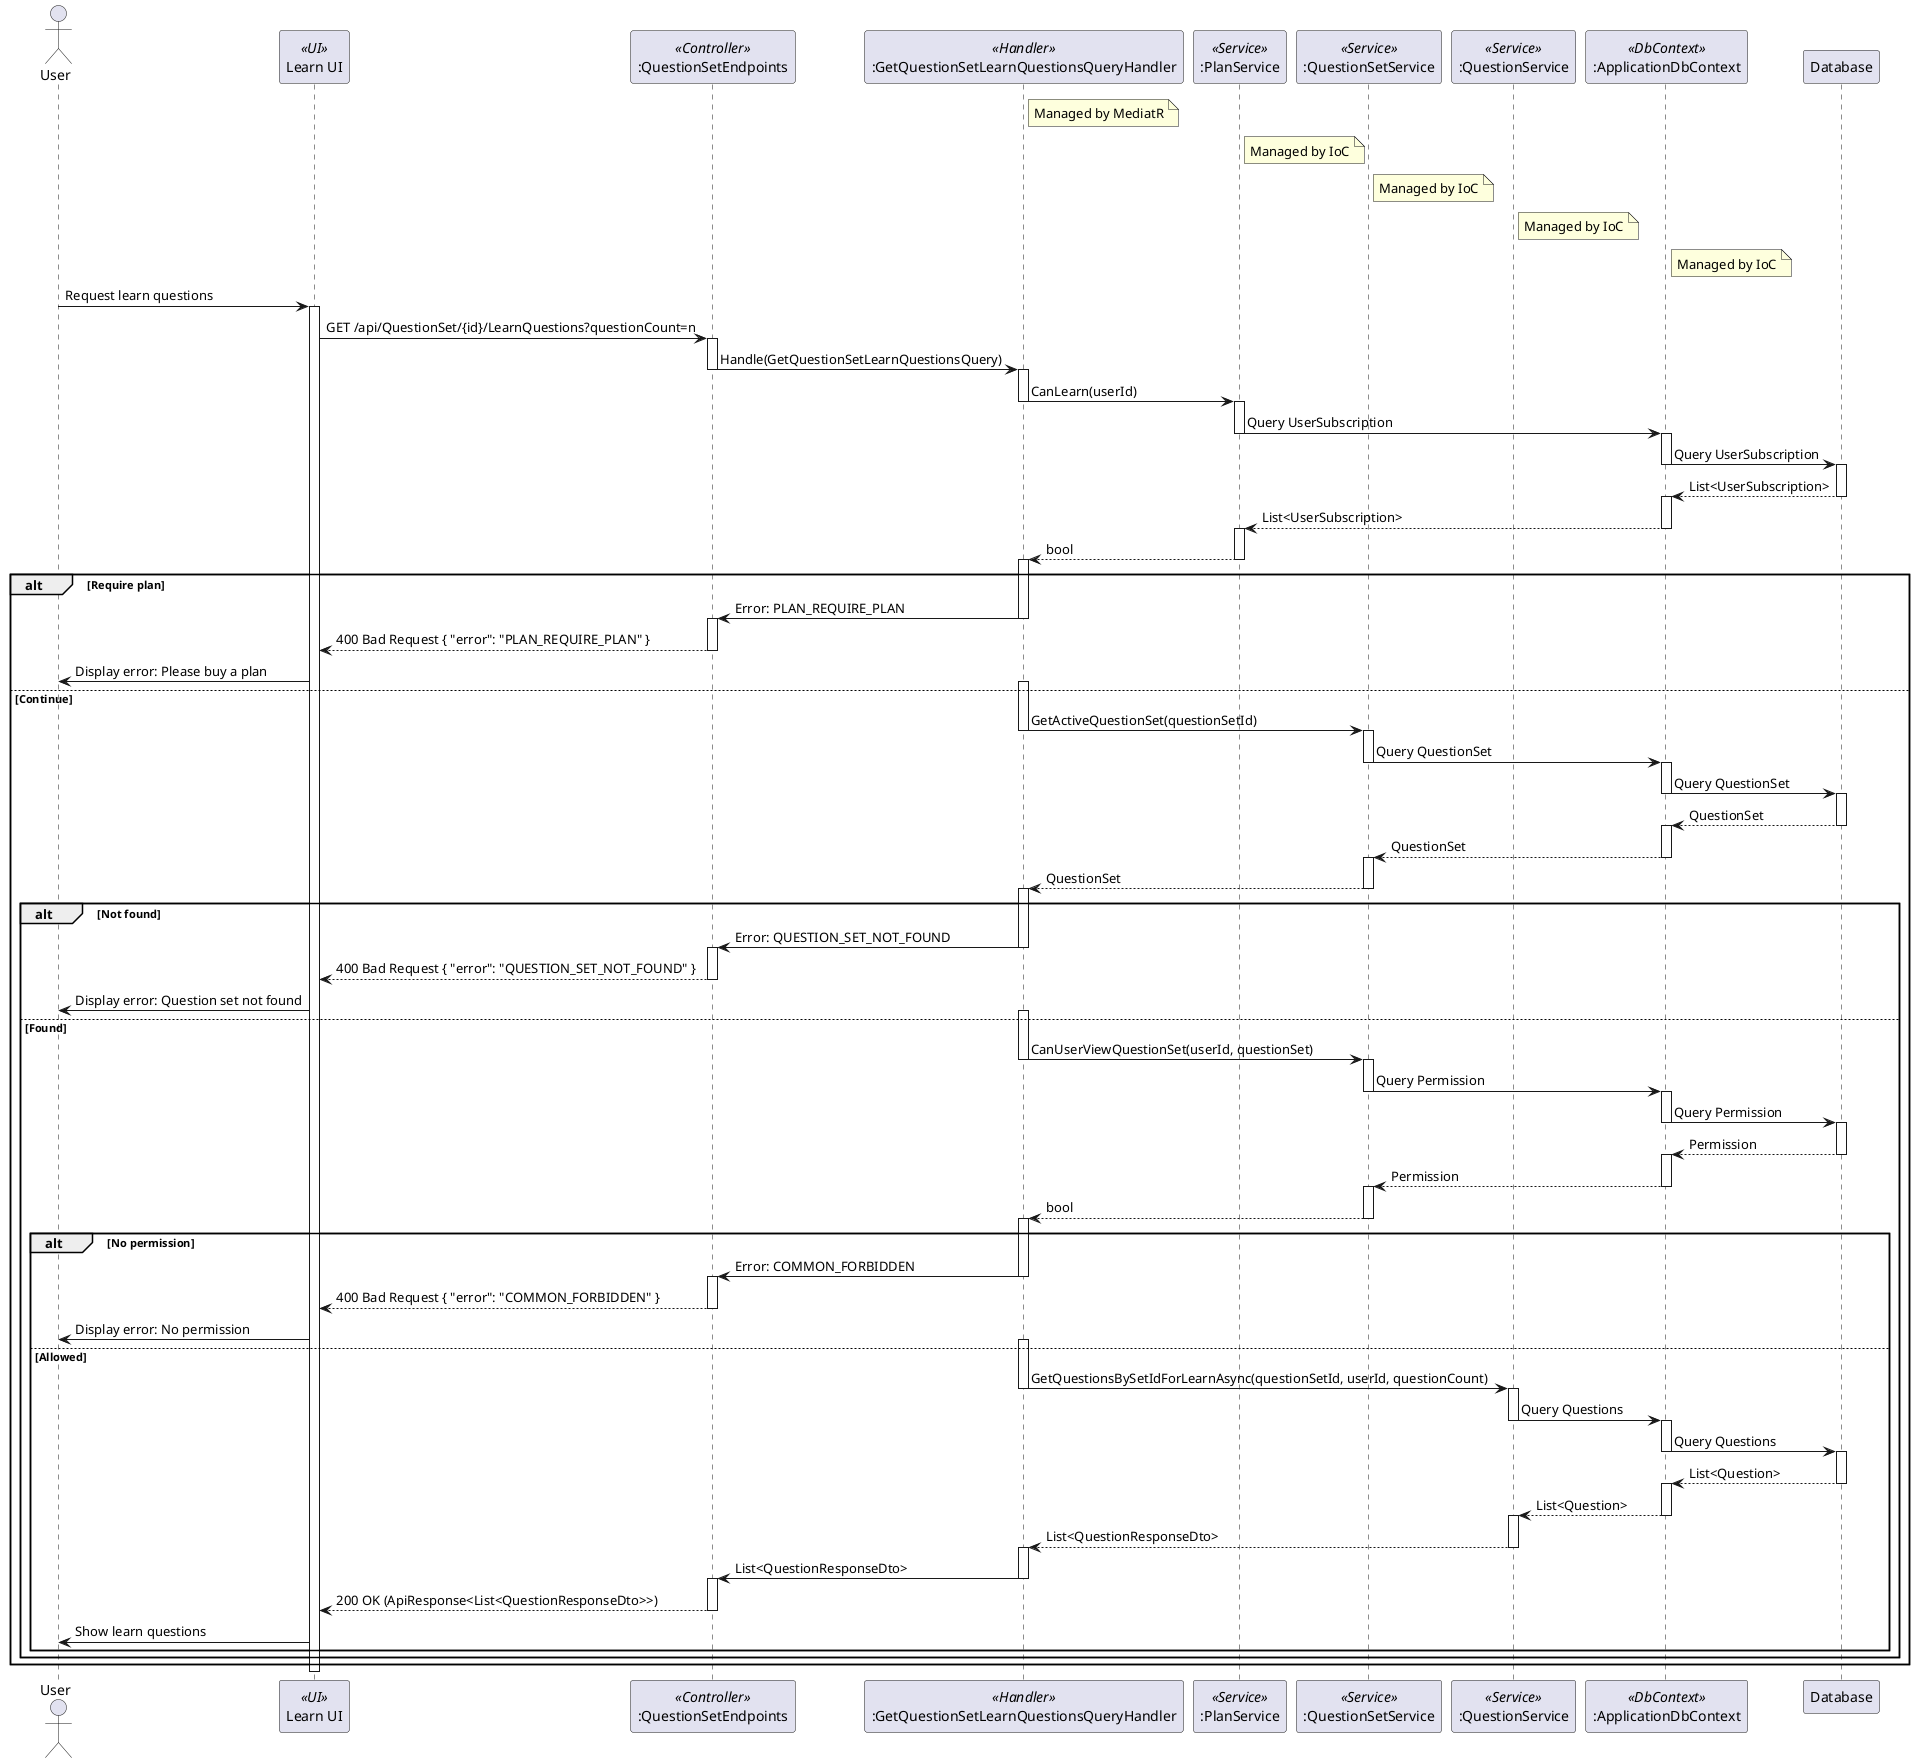 @startuml
actor User
participant "Learn UI" as UI <<UI>>
participant ":QuestionSetEndpoints" as QuestionSetEndpoints <<Controller>>
participant ":GetQuestionSetLearnQuestionsQueryHandler" as GetQuestionSetLearnQuestionsQueryHandler <<Handler>>
participant ":PlanService" as PlanService <<Service>>
participant ":QuestionSetService" as QuestionSetService <<Service>>
participant ":QuestionService" as QuestionService <<Service>>
participant ":ApplicationDbContext" as ApplicationDbContext <<DbContext>>
participant Database

note right of GetQuestionSetLearnQuestionsQueryHandler
  Managed by MediatR
end note

note right of PlanService
  Managed by IoC
end note

note right of QuestionSetService
  Managed by IoC
end note

note right of QuestionService
  Managed by IoC
end note

note right of ApplicationDbContext
  Managed by IoC
end note

User -> UI : Request learn questions
activate UI
UI -> QuestionSetEndpoints : GET /api/QuestionSet/{id}/LearnQuestions?questionCount=n
activate QuestionSetEndpoints
QuestionSetEndpoints -> GetQuestionSetLearnQuestionsQueryHandler : Handle(GetQuestionSetLearnQuestionsQuery)
deactivate QuestionSetEndpoints
activate GetQuestionSetLearnQuestionsQueryHandler
GetQuestionSetLearnQuestionsQueryHandler -> PlanService : CanLearn(userId)
deactivate GetQuestionSetLearnQuestionsQueryHandler
activate PlanService
PlanService -> ApplicationDbContext : Query UserSubscription
deactivate PlanService
activate ApplicationDbContext
ApplicationDbContext -> Database : Query UserSubscription
deactivate ApplicationDbContext
activate Database
Database --> ApplicationDbContext : List<UserSubscription>
deactivate Database
activate ApplicationDbContext
ApplicationDbContext --> PlanService : List<UserSubscription>
deactivate ApplicationDbContext
activate PlanService
PlanService --> GetQuestionSetLearnQuestionsQueryHandler : bool
deactivate PlanService
activate GetQuestionSetLearnQuestionsQueryHandler
alt Require plan
    GetQuestionSetLearnQuestionsQueryHandler -> QuestionSetEndpoints : Error: PLAN_REQUIRE_PLAN
    deactivate GetQuestionSetLearnQuestionsQueryHandler
    activate QuestionSetEndpoints
    QuestionSetEndpoints --> UI : 400 Bad Request { "error": "PLAN_REQUIRE_PLAN" }
    deactivate QuestionSetEndpoints
    UI -> User : Display error: Please buy a plan
else Continue
    activate GetQuestionSetLearnQuestionsQueryHandler
    GetQuestionSetLearnQuestionsQueryHandler -> QuestionSetService : GetActiveQuestionSet(questionSetId)
    deactivate GetQuestionSetLearnQuestionsQueryHandler
    activate QuestionSetService
    QuestionSetService -> ApplicationDbContext : Query QuestionSet
    deactivate QuestionSetService
    activate ApplicationDbContext
    ApplicationDbContext -> Database : Query QuestionSet
    deactivate ApplicationDbContext
    activate Database
    Database --> ApplicationDbContext : QuestionSet
    deactivate Database
    activate ApplicationDbContext
    ApplicationDbContext --> QuestionSetService : QuestionSet
    deactivate ApplicationDbContext
    activate QuestionSetService
    QuestionSetService --> GetQuestionSetLearnQuestionsQueryHandler : QuestionSet
    deactivate QuestionSetService
    activate GetQuestionSetLearnQuestionsQueryHandler
    alt Not found
        GetQuestionSetLearnQuestionsQueryHandler -> QuestionSetEndpoints : Error: QUESTION_SET_NOT_FOUND
        deactivate GetQuestionSetLearnQuestionsQueryHandler
        activate QuestionSetEndpoints
        QuestionSetEndpoints --> UI : 400 Bad Request { "error": "QUESTION_SET_NOT_FOUND" }
        deactivate QuestionSetEndpoints
        UI -> User : Display error: Question set not found
    else Found
        activate GetQuestionSetLearnQuestionsQueryHandler
        GetQuestionSetLearnQuestionsQueryHandler -> QuestionSetService : CanUserViewQuestionSet(userId, questionSet)
        deactivate GetQuestionSetLearnQuestionsQueryHandler
        activate QuestionSetService
        QuestionSetService -> ApplicationDbContext : Query Permission
        deactivate QuestionSetService
        activate ApplicationDbContext
        ApplicationDbContext -> Database : Query Permission
        deactivate ApplicationDbContext
        activate Database
        Database --> ApplicationDbContext : Permission
        deactivate Database
        activate ApplicationDbContext
        ApplicationDbContext --> QuestionSetService : Permission
        deactivate ApplicationDbContext
        activate QuestionSetService
        QuestionSetService --> GetQuestionSetLearnQuestionsQueryHandler : bool
        deactivate QuestionSetService
        activate GetQuestionSetLearnQuestionsQueryHandler
        alt No permission
            GetQuestionSetLearnQuestionsQueryHandler -> QuestionSetEndpoints : Error: COMMON_FORBIDDEN
            deactivate GetQuestionSetLearnQuestionsQueryHandler
            activate QuestionSetEndpoints
            QuestionSetEndpoints --> UI : 400 Bad Request { "error": "COMMON_FORBIDDEN" }
            deactivate QuestionSetEndpoints
            UI -> User : Display error: No permission
        else Allowed
            activate GetQuestionSetLearnQuestionsQueryHandler
            GetQuestionSetLearnQuestionsQueryHandler -> QuestionService : GetQuestionsBySetIdForLearnAsync(questionSetId, userId, questionCount)
            deactivate GetQuestionSetLearnQuestionsQueryHandler
            activate QuestionService
            QuestionService -> ApplicationDbContext : Query Questions
            deactivate QuestionService
            activate ApplicationDbContext
            ApplicationDbContext -> Database : Query Questions
            deactivate ApplicationDbContext
            activate Database
            Database --> ApplicationDbContext : List<Question>
            deactivate Database
            activate ApplicationDbContext
            ApplicationDbContext --> QuestionService : List<Question>
            deactivate ApplicationDbContext
            activate QuestionService
            QuestionService --> GetQuestionSetLearnQuestionsQueryHandler : List<QuestionResponseDto>
            deactivate QuestionService
            activate GetQuestionSetLearnQuestionsQueryHandler
            GetQuestionSetLearnQuestionsQueryHandler -> QuestionSetEndpoints : List<QuestionResponseDto>
            deactivate GetQuestionSetLearnQuestionsQueryHandler
            activate QuestionSetEndpoints
            QuestionSetEndpoints --> UI : 200 OK (ApiResponse<List<QuestionResponseDto>>)
            deactivate QuestionSetEndpoints
            UI -> User : Show learn questions
        end
    end
end
deactivate UI

@enduml